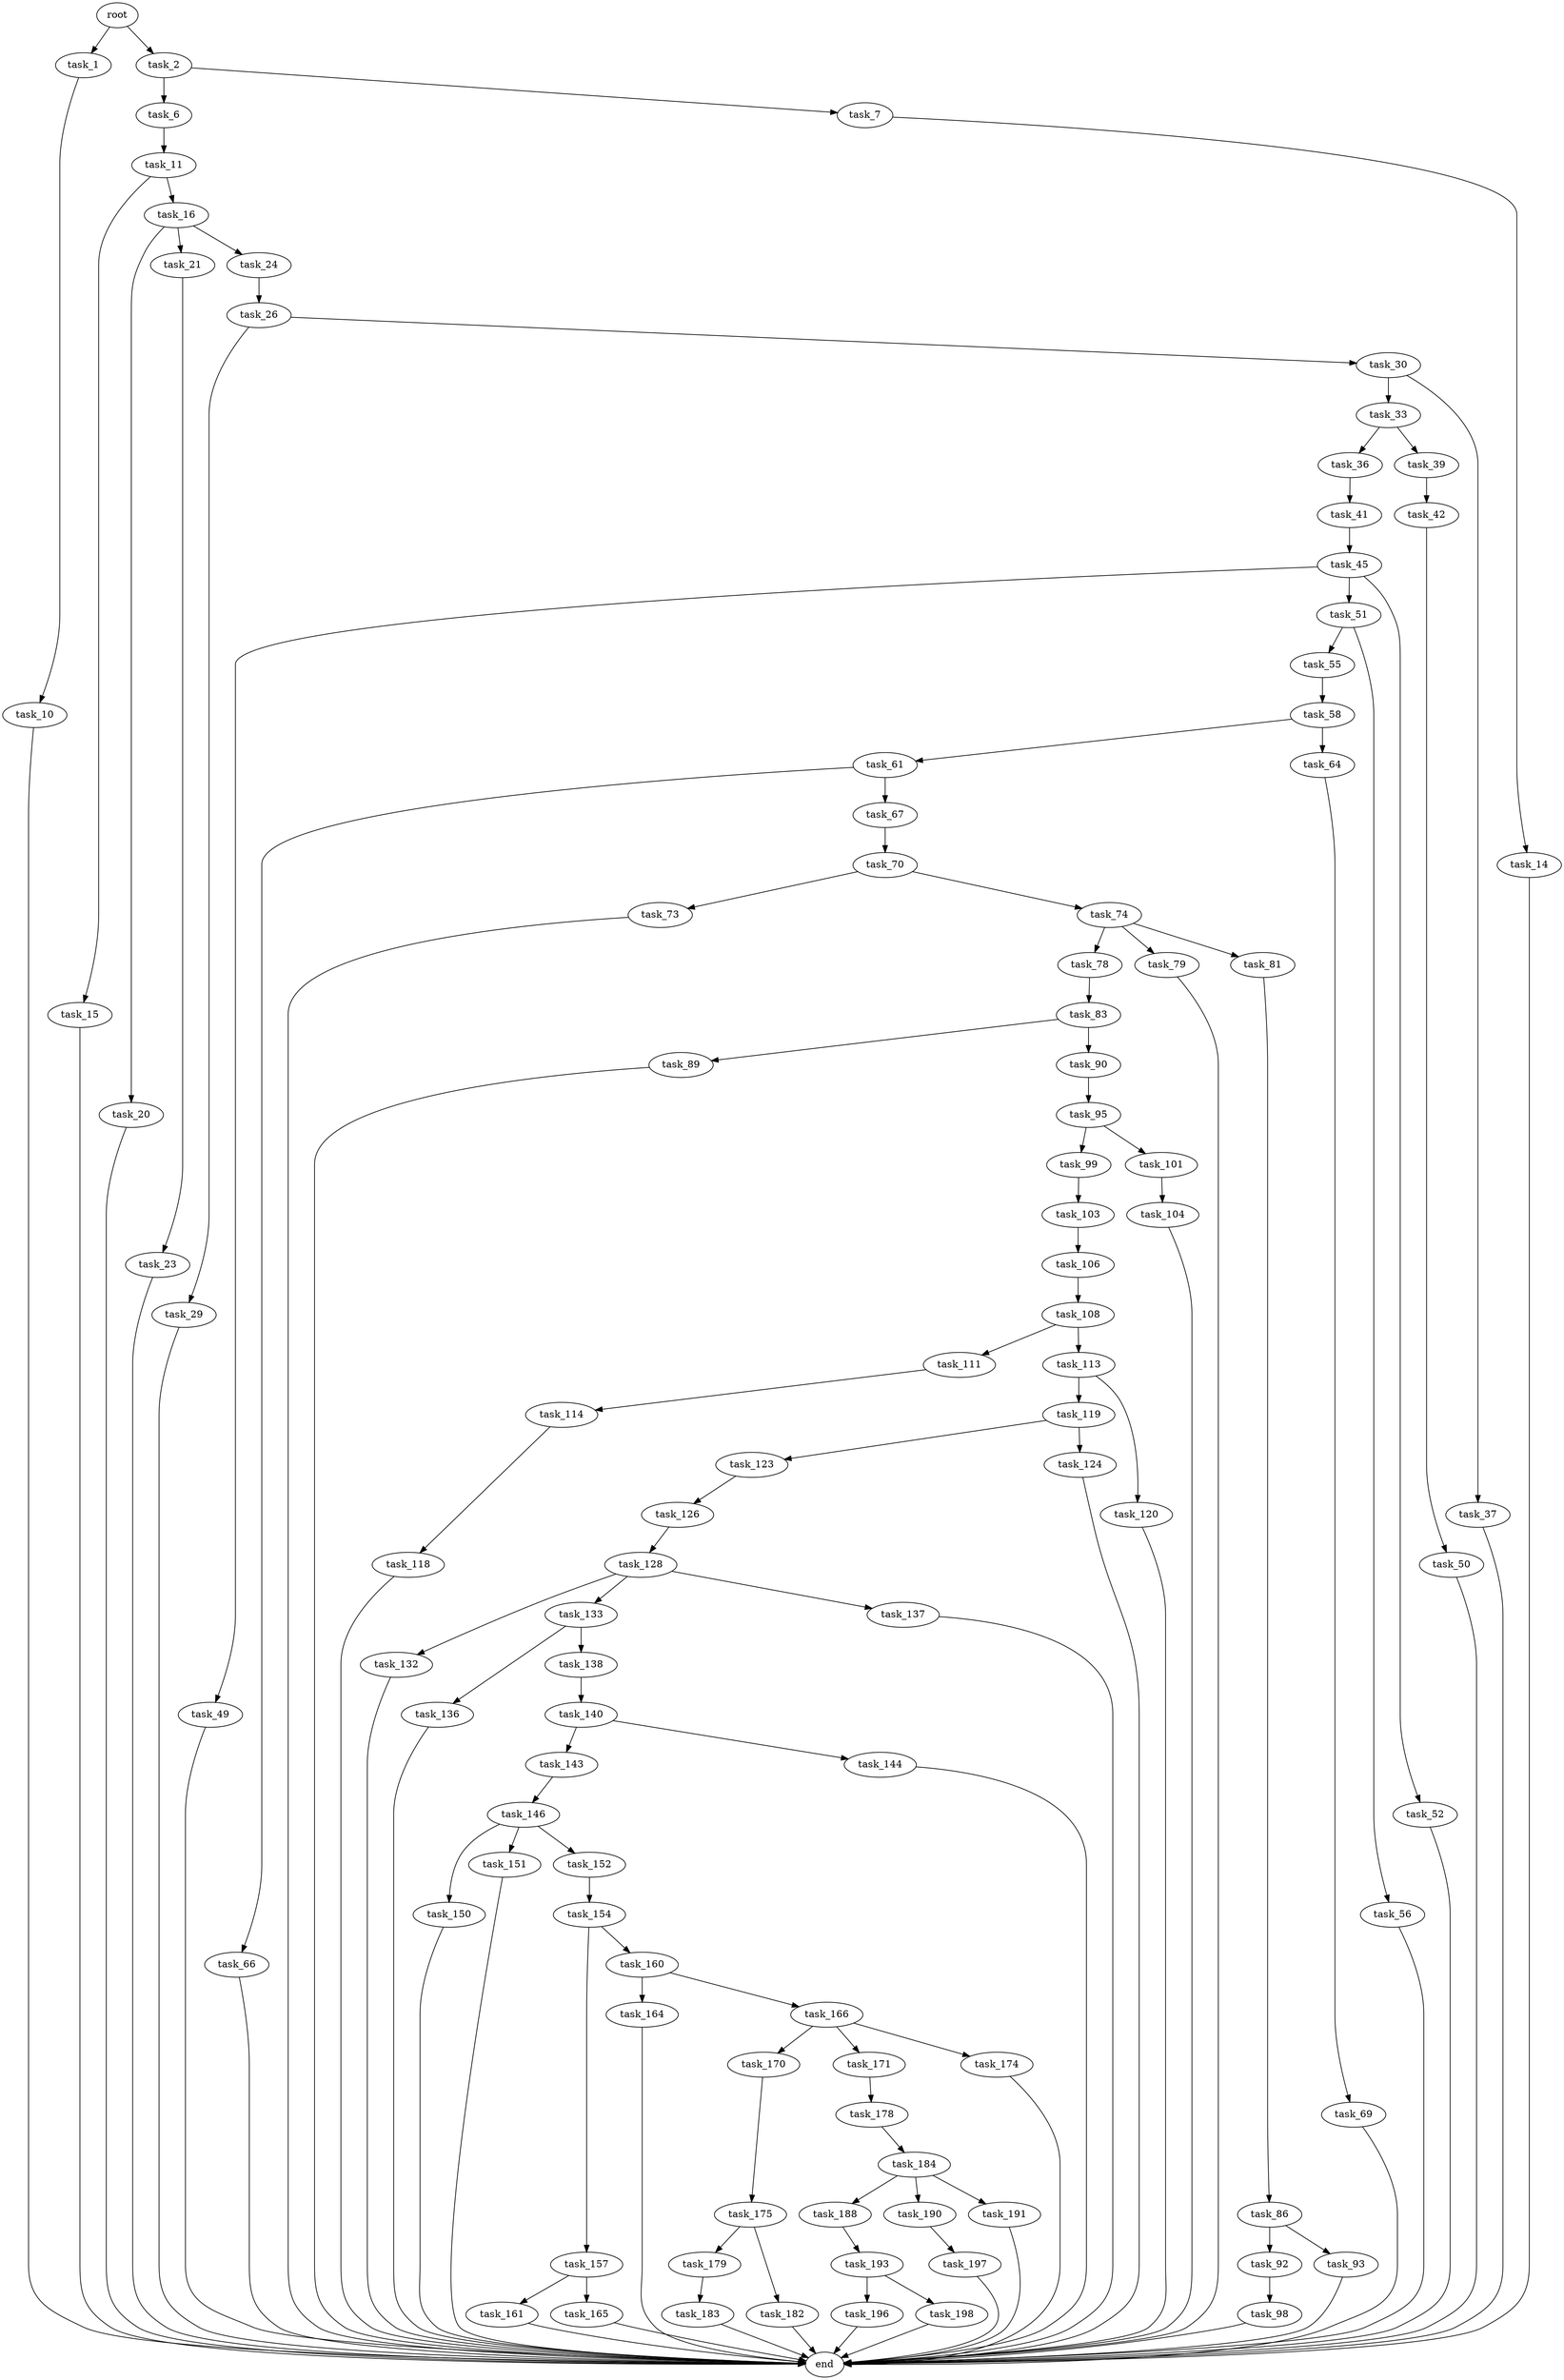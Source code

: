 digraph G {
  root [size="0.000000"];
  task_1 [size="28991029248.000000"];
  task_2 [size="806648392954.000000"];
  task_6 [size="763054077.000000"];
  task_7 [size="231928233984.000000"];
  task_10 [size="1073741824000.000000"];
  task_11 [size="11072998134.000000"];
  task_14 [size="524245157.000000"];
  task_15 [size="1073741824000.000000"];
  task_16 [size="68719476736.000000"];
  task_20 [size="7770378259.000000"];
  task_21 [size="14421715273.000000"];
  task_23 [size="3933978151.000000"];
  task_24 [size="549755813888.000000"];
  task_26 [size="1073741824000.000000"];
  task_29 [size="8589934592.000000"];
  task_30 [size="7081140232.000000"];
  task_33 [size="15451069250.000000"];
  task_36 [size="14395833153.000000"];
  task_37 [size="782757789696.000000"];
  task_39 [size="782757789696.000000"];
  task_41 [size="153072042129.000000"];
  task_42 [size="19776624971.000000"];
  task_45 [size="6212365601.000000"];
  task_49 [size="510841923866.000000"];
  task_50 [size="909662143662.000000"];
  task_51 [size="35530067431.000000"];
  task_52 [size="164777608264.000000"];
  task_55 [size="28991029248.000000"];
  task_56 [size="38607964778.000000"];
  task_58 [size="480332064012.000000"];
  task_61 [size="60535240885.000000"];
  task_64 [size="242858114315.000000"];
  task_66 [size="257303299033.000000"];
  task_67 [size="10062320218.000000"];
  task_69 [size="473111019851.000000"];
  task_70 [size="553724631563.000000"];
  task_73 [size="20178898542.000000"];
  task_74 [size="549755813888.000000"];
  task_78 [size="1080169861.000000"];
  task_79 [size="25808888176.000000"];
  task_81 [size="368293445632.000000"];
  task_83 [size="53686870451.000000"];
  task_86 [size="4268417100.000000"];
  task_89 [size="28991029248.000000"];
  task_90 [size="134217728000.000000"];
  task_92 [size="782757789696.000000"];
  task_93 [size="681821026093.000000"];
  task_95 [size="23704145108.000000"];
  task_98 [size="368293445632.000000"];
  task_99 [size="535904574770.000000"];
  task_101 [size="134217728000.000000"];
  task_103 [size="231928233984.000000"];
  task_104 [size="28991029248.000000"];
  task_106 [size="14279494396.000000"];
  task_108 [size="1076761468302.000000"];
  task_111 [size="368293445632.000000"];
  task_113 [size="8589934592.000000"];
  task_114 [size="549755813888.000000"];
  task_118 [size="20864082313.000000"];
  task_119 [size="10654330834.000000"];
  task_120 [size="549755813888.000000"];
  task_123 [size="368293445632.000000"];
  task_124 [size="3893536176.000000"];
  task_126 [size="546314008867.000000"];
  task_128 [size="1073741824000.000000"];
  task_132 [size="231928233984.000000"];
  task_133 [size="782757789696.000000"];
  task_136 [size="8589934592.000000"];
  task_137 [size="107129974264.000000"];
  task_138 [size="121012580138.000000"];
  task_140 [size="334675504451.000000"];
  task_143 [size="940503754.000000"];
  task_144 [size="782757789696.000000"];
  task_146 [size="100027613079.000000"];
  task_150 [size="1081750073793.000000"];
  task_151 [size="5045678429.000000"];
  task_152 [size="1073741824000.000000"];
  task_154 [size="851204978007.000000"];
  task_157 [size="42988960191.000000"];
  task_160 [size="231928233984.000000"];
  task_161 [size="231928233984.000000"];
  task_164 [size="17925329734.000000"];
  task_165 [size="13860227027.000000"];
  task_166 [size="679457203.000000"];
  task_170 [size="68719476736.000000"];
  task_171 [size="38687686228.000000"];
  task_174 [size="208166853134.000000"];
  task_175 [size="15434648928.000000"];
  task_178 [size="28991029248.000000"];
  task_179 [size="66423618770.000000"];
  task_182 [size="389152026634.000000"];
  task_183 [size="231928233984.000000"];
  task_184 [size="34027235348.000000"];
  task_188 [size="231928233984.000000"];
  task_190 [size="103843825725.000000"];
  task_191 [size="134217728000.000000"];
  task_193 [size="308077774783.000000"];
  task_196 [size="8589934592.000000"];
  task_197 [size="44934987784.000000"];
  task_198 [size="3974116286.000000"];
  end [size="0.000000"];

  root -> task_1 [size="1.000000"];
  root -> task_2 [size="1.000000"];
  task_1 -> task_10 [size="75497472.000000"];
  task_2 -> task_6 [size="679477248.000000"];
  task_2 -> task_7 [size="679477248.000000"];
  task_6 -> task_11 [size="33554432.000000"];
  task_7 -> task_14 [size="301989888.000000"];
  task_10 -> end [size="1.000000"];
  task_11 -> task_15 [size="536870912.000000"];
  task_11 -> task_16 [size="536870912.000000"];
  task_14 -> end [size="1.000000"];
  task_15 -> end [size="1.000000"];
  task_16 -> task_20 [size="134217728.000000"];
  task_16 -> task_21 [size="134217728.000000"];
  task_16 -> task_24 [size="134217728.000000"];
  task_20 -> end [size="1.000000"];
  task_21 -> task_23 [size="301989888.000000"];
  task_23 -> end [size="1.000000"];
  task_24 -> task_26 [size="536870912.000000"];
  task_26 -> task_29 [size="838860800.000000"];
  task_26 -> task_30 [size="838860800.000000"];
  task_29 -> end [size="1.000000"];
  task_30 -> task_33 [size="134217728.000000"];
  task_30 -> task_37 [size="134217728.000000"];
  task_33 -> task_36 [size="301989888.000000"];
  task_33 -> task_39 [size="301989888.000000"];
  task_36 -> task_41 [size="301989888.000000"];
  task_37 -> end [size="1.000000"];
  task_39 -> task_42 [size="679477248.000000"];
  task_41 -> task_45 [size="301989888.000000"];
  task_42 -> task_50 [size="33554432.000000"];
  task_45 -> task_49 [size="301989888.000000"];
  task_45 -> task_51 [size="301989888.000000"];
  task_45 -> task_52 [size="301989888.000000"];
  task_49 -> end [size="1.000000"];
  task_50 -> end [size="1.000000"];
  task_51 -> task_55 [size="679477248.000000"];
  task_51 -> task_56 [size="679477248.000000"];
  task_52 -> end [size="1.000000"];
  task_55 -> task_58 [size="75497472.000000"];
  task_56 -> end [size="1.000000"];
  task_58 -> task_61 [size="301989888.000000"];
  task_58 -> task_64 [size="301989888.000000"];
  task_61 -> task_66 [size="75497472.000000"];
  task_61 -> task_67 [size="75497472.000000"];
  task_64 -> task_69 [size="209715200.000000"];
  task_66 -> end [size="1.000000"];
  task_67 -> task_70 [size="536870912.000000"];
  task_69 -> end [size="1.000000"];
  task_70 -> task_73 [size="536870912.000000"];
  task_70 -> task_74 [size="536870912.000000"];
  task_73 -> end [size="1.000000"];
  task_74 -> task_78 [size="536870912.000000"];
  task_74 -> task_79 [size="536870912.000000"];
  task_74 -> task_81 [size="536870912.000000"];
  task_78 -> task_83 [size="33554432.000000"];
  task_79 -> end [size="1.000000"];
  task_81 -> task_86 [size="411041792.000000"];
  task_83 -> task_89 [size="838860800.000000"];
  task_83 -> task_90 [size="838860800.000000"];
  task_86 -> task_92 [size="75497472.000000"];
  task_86 -> task_93 [size="75497472.000000"];
  task_89 -> end [size="1.000000"];
  task_90 -> task_95 [size="209715200.000000"];
  task_92 -> task_98 [size="679477248.000000"];
  task_93 -> end [size="1.000000"];
  task_95 -> task_99 [size="33554432.000000"];
  task_95 -> task_101 [size="33554432.000000"];
  task_98 -> end [size="1.000000"];
  task_99 -> task_103 [size="679477248.000000"];
  task_101 -> task_104 [size="209715200.000000"];
  task_103 -> task_106 [size="301989888.000000"];
  task_104 -> end [size="1.000000"];
  task_106 -> task_108 [size="411041792.000000"];
  task_108 -> task_111 [size="838860800.000000"];
  task_108 -> task_113 [size="838860800.000000"];
  task_111 -> task_114 [size="411041792.000000"];
  task_113 -> task_119 [size="33554432.000000"];
  task_113 -> task_120 [size="33554432.000000"];
  task_114 -> task_118 [size="536870912.000000"];
  task_118 -> end [size="1.000000"];
  task_119 -> task_123 [size="679477248.000000"];
  task_119 -> task_124 [size="679477248.000000"];
  task_120 -> end [size="1.000000"];
  task_123 -> task_126 [size="411041792.000000"];
  task_124 -> end [size="1.000000"];
  task_126 -> task_128 [size="536870912.000000"];
  task_128 -> task_132 [size="838860800.000000"];
  task_128 -> task_133 [size="838860800.000000"];
  task_128 -> task_137 [size="838860800.000000"];
  task_132 -> end [size="1.000000"];
  task_133 -> task_136 [size="679477248.000000"];
  task_133 -> task_138 [size="679477248.000000"];
  task_136 -> end [size="1.000000"];
  task_137 -> end [size="1.000000"];
  task_138 -> task_140 [size="209715200.000000"];
  task_140 -> task_143 [size="838860800.000000"];
  task_140 -> task_144 [size="838860800.000000"];
  task_143 -> task_146 [size="33554432.000000"];
  task_144 -> end [size="1.000000"];
  task_146 -> task_150 [size="134217728.000000"];
  task_146 -> task_151 [size="134217728.000000"];
  task_146 -> task_152 [size="134217728.000000"];
  task_150 -> end [size="1.000000"];
  task_151 -> end [size="1.000000"];
  task_152 -> task_154 [size="838860800.000000"];
  task_154 -> task_157 [size="679477248.000000"];
  task_154 -> task_160 [size="679477248.000000"];
  task_157 -> task_161 [size="33554432.000000"];
  task_157 -> task_165 [size="33554432.000000"];
  task_160 -> task_164 [size="301989888.000000"];
  task_160 -> task_166 [size="301989888.000000"];
  task_161 -> end [size="1.000000"];
  task_164 -> end [size="1.000000"];
  task_165 -> end [size="1.000000"];
  task_166 -> task_170 [size="75497472.000000"];
  task_166 -> task_171 [size="75497472.000000"];
  task_166 -> task_174 [size="75497472.000000"];
  task_170 -> task_175 [size="134217728.000000"];
  task_171 -> task_178 [size="679477248.000000"];
  task_174 -> end [size="1.000000"];
  task_175 -> task_179 [size="536870912.000000"];
  task_175 -> task_182 [size="536870912.000000"];
  task_178 -> task_184 [size="75497472.000000"];
  task_179 -> task_183 [size="134217728.000000"];
  task_182 -> end [size="1.000000"];
  task_183 -> end [size="1.000000"];
  task_184 -> task_188 [size="679477248.000000"];
  task_184 -> task_190 [size="679477248.000000"];
  task_184 -> task_191 [size="679477248.000000"];
  task_188 -> task_193 [size="301989888.000000"];
  task_190 -> task_197 [size="301989888.000000"];
  task_191 -> end [size="1.000000"];
  task_193 -> task_196 [size="838860800.000000"];
  task_193 -> task_198 [size="838860800.000000"];
  task_196 -> end [size="1.000000"];
  task_197 -> end [size="1.000000"];
  task_198 -> end [size="1.000000"];
}
